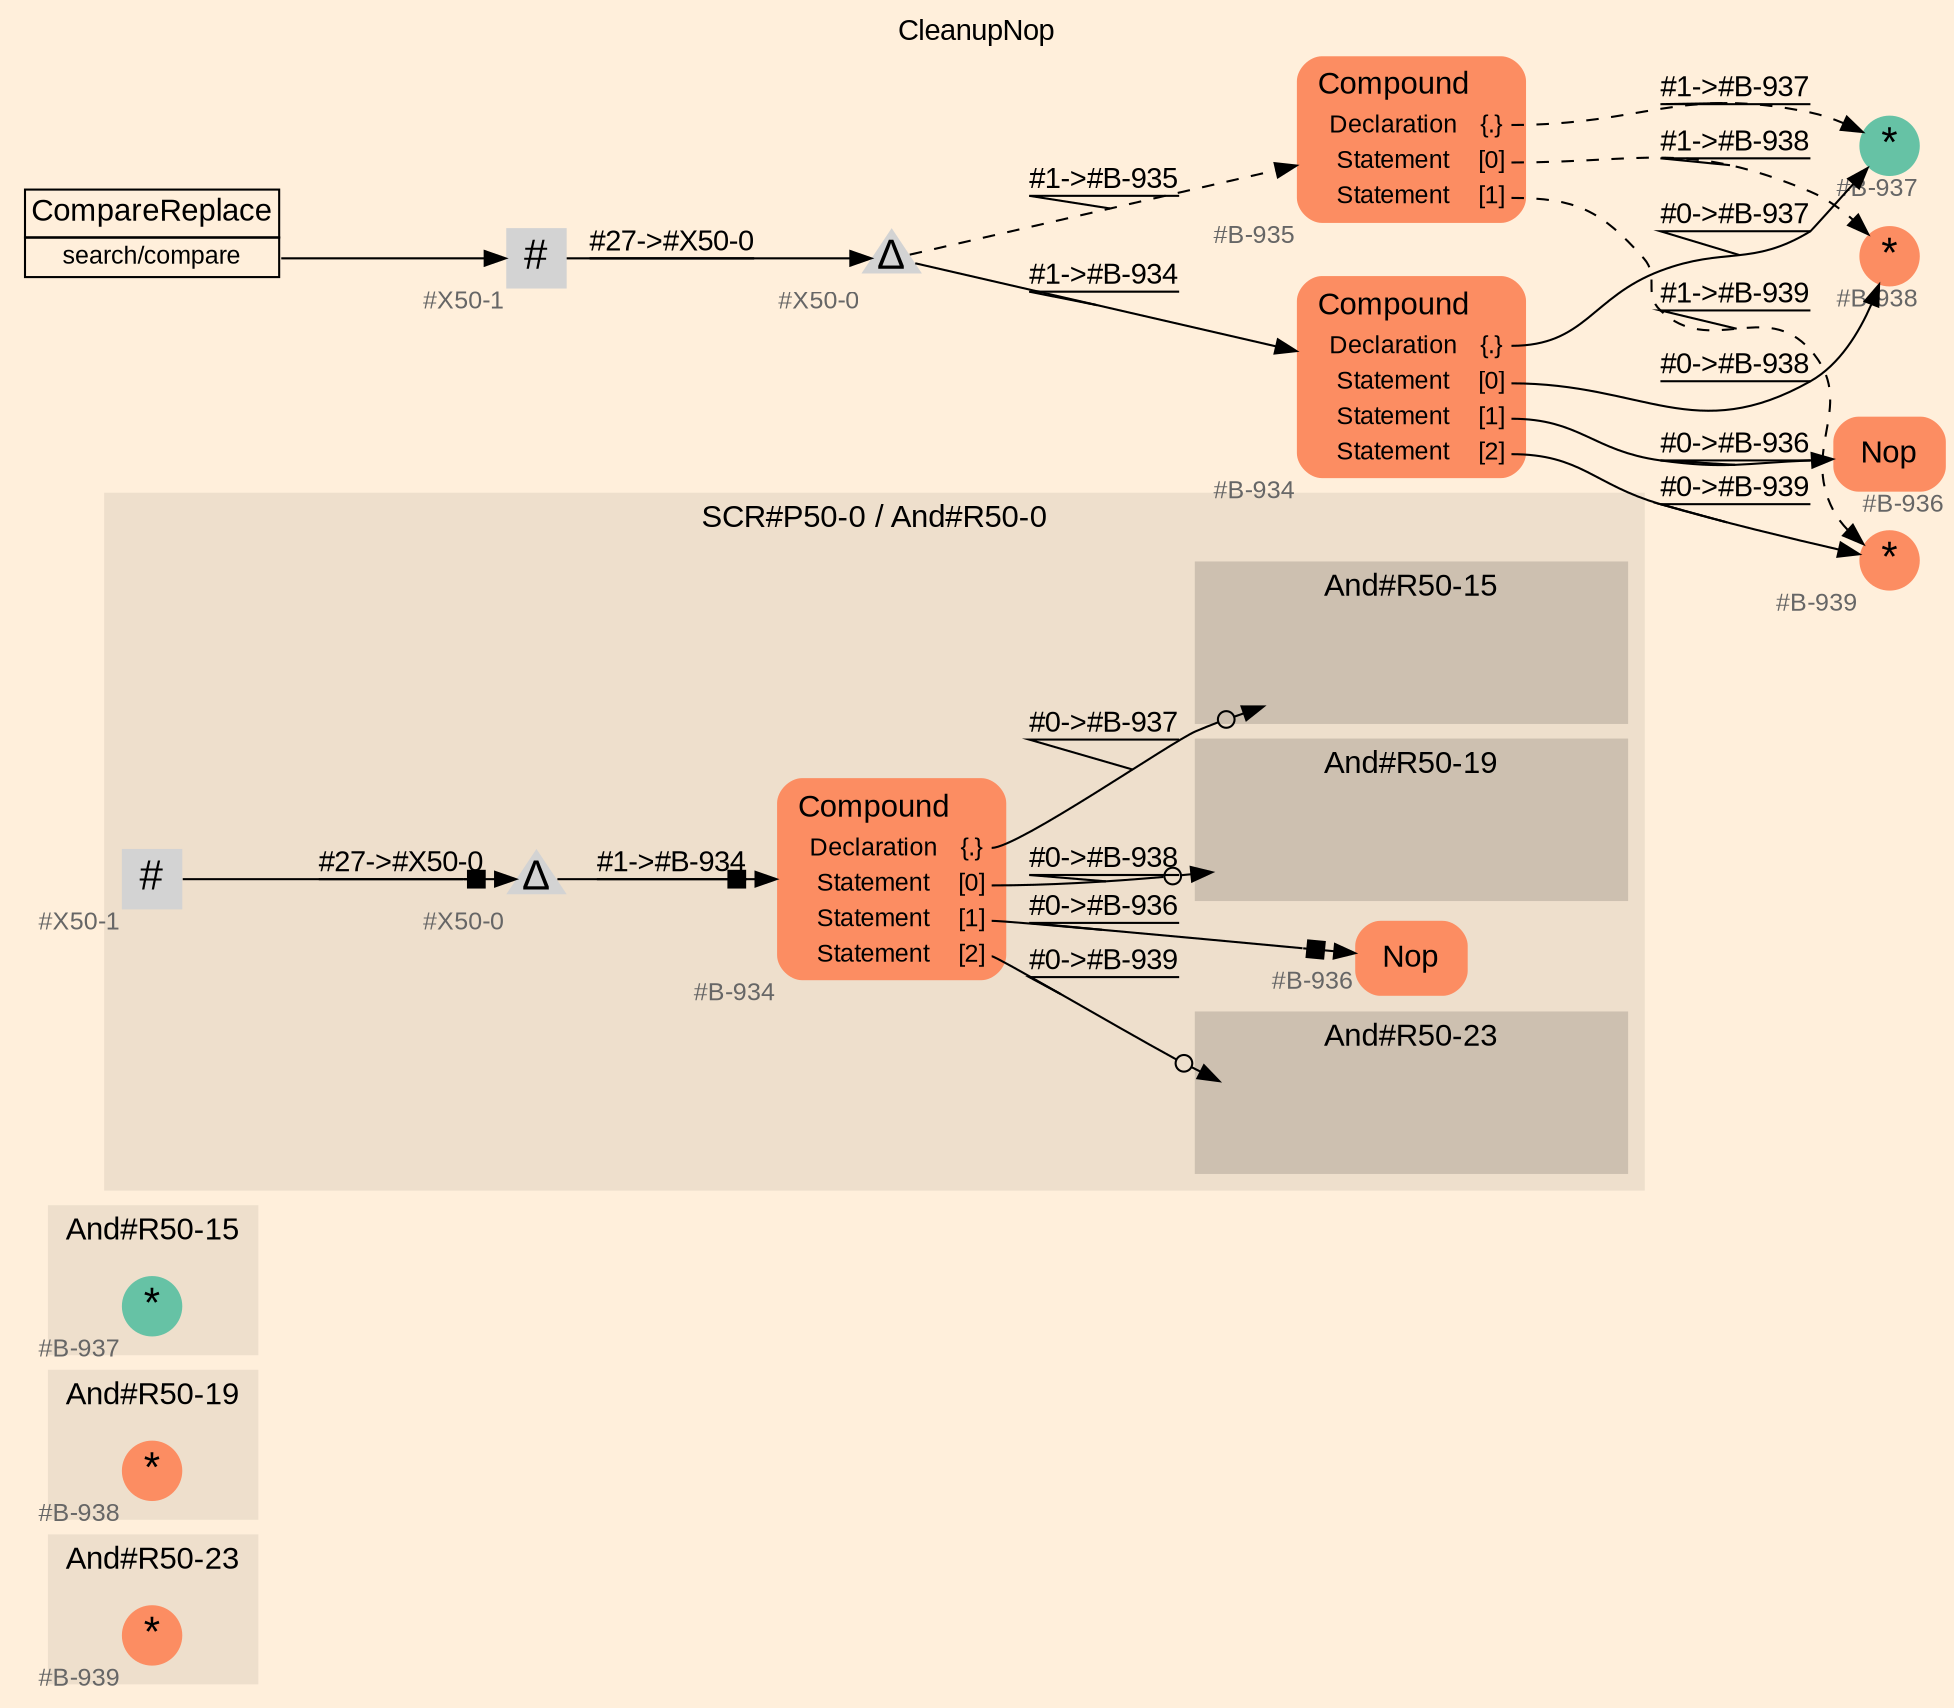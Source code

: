 digraph "CleanupNop" {
label = "CleanupNop"
labelloc = t
graph [
    rankdir = "LR"
    ranksep = 0.3
    bgcolor = antiquewhite1
    color = black
    fontcolor = black
    fontname = "Arial"
];
node [
    fontname = "Arial"
];
edge [
    fontname = "Arial"
];

// -------------------- figure And#R50-23 --------------------
// -------- region And#R50-23 ----------
subgraph "clusterAnd#R50-23" {
    label = "And#R50-23"
    style = "filled"
    color = antiquewhite2
    fontsize = "15"
    // -------- block And#R50-23/#B-939 ----------
    "And#R50-23/#B-939" [
        fillcolor = "/set28/2"
        xlabel = "#B-939"
        fontsize = "12"
        fontcolor = grey40
        shape = "circle"
        label = <<FONT COLOR="black" POINT-SIZE="20">*</FONT>>
        style = "filled"
        penwidth = 0.0
        fixedsize = true
        width = 0.4
        height = 0.4
    ];
    
}


// -------------------- figure And#R50-19 --------------------
// -------- region And#R50-19 ----------
subgraph "clusterAnd#R50-19" {
    label = "And#R50-19"
    style = "filled"
    color = antiquewhite2
    fontsize = "15"
    // -------- block And#R50-19/#B-938 ----------
    "And#R50-19/#B-938" [
        fillcolor = "/set28/2"
        xlabel = "#B-938"
        fontsize = "12"
        fontcolor = grey40
        shape = "circle"
        label = <<FONT COLOR="black" POINT-SIZE="20">*</FONT>>
        style = "filled"
        penwidth = 0.0
        fixedsize = true
        width = 0.4
        height = 0.4
    ];
    
}


// -------------------- figure And#R50-15 --------------------
// -------- region And#R50-15 ----------
subgraph "clusterAnd#R50-15" {
    label = "And#R50-15"
    style = "filled"
    color = antiquewhite2
    fontsize = "15"
    // -------- block And#R50-15/#B-937 ----------
    "And#R50-15/#B-937" [
        fillcolor = "/set28/1"
        xlabel = "#B-937"
        fontsize = "12"
        fontcolor = grey40
        shape = "circle"
        label = <<FONT COLOR="black" POINT-SIZE="20">*</FONT>>
        style = "filled"
        penwidth = 0.0
        fixedsize = true
        width = 0.4
        height = 0.4
    ];
    
}


// -------------------- figure And#R50-0 --------------------
// -------- region And#R50-0 ----------
subgraph "clusterAnd#R50-0" {
    label = "SCR#P50-0 / And#R50-0"
    style = "filled"
    color = antiquewhite2
    fontsize = "15"
    // -------- block And#R50-0/#B-934 ----------
    "And#R50-0/#B-934" [
        fillcolor = "/set28/2"
        xlabel = "#B-934"
        fontsize = "12"
        fontcolor = grey40
        shape = "plaintext"
        label = <<TABLE BORDER="0" CELLBORDER="0" CELLSPACING="0">
         <TR><TD><FONT COLOR="black" POINT-SIZE="15">Compound</FONT></TD></TR>
         <TR><TD><FONT COLOR="black" POINT-SIZE="12">Declaration</FONT></TD><TD PORT="port0"><FONT COLOR="black" POINT-SIZE="12">{.}</FONT></TD></TR>
         <TR><TD><FONT COLOR="black" POINT-SIZE="12">Statement</FONT></TD><TD PORT="port1"><FONT COLOR="black" POINT-SIZE="12">[0]</FONT></TD></TR>
         <TR><TD><FONT COLOR="black" POINT-SIZE="12">Statement</FONT></TD><TD PORT="port2"><FONT COLOR="black" POINT-SIZE="12">[1]</FONT></TD></TR>
         <TR><TD><FONT COLOR="black" POINT-SIZE="12">Statement</FONT></TD><TD PORT="port3"><FONT COLOR="black" POINT-SIZE="12">[2]</FONT></TD></TR>
        </TABLE>>
        style = "rounded,filled"
    ];
    
    // -------- block And#R50-0/#B-936 ----------
    "And#R50-0/#B-936" [
        fillcolor = "/set28/2"
        xlabel = "#B-936"
        fontsize = "12"
        fontcolor = grey40
        shape = "plaintext"
        label = <<TABLE BORDER="0" CELLBORDER="0" CELLSPACING="0">
         <TR><TD><FONT COLOR="black" POINT-SIZE="15">Nop</FONT></TD></TR>
        </TABLE>>
        style = "rounded,filled"
    ];
    
    // -------- block And#R50-0/#X50-0 ----------
    "And#R50-0/#X50-0" [
        xlabel = "#X50-0"
        fontsize = "12"
        fontcolor = grey40
        shape = "triangle"
        label = <<FONT COLOR="black" POINT-SIZE="20">Δ</FONT>>
        style = "filled"
        penwidth = 0.0
        fixedsize = true
        width = 0.4
        height = 0.4
    ];
    
    // -------- block And#R50-0/#X50-1 ----------
    "And#R50-0/#X50-1" [
        xlabel = "#X50-1"
        fontsize = "12"
        fontcolor = grey40
        shape = "square"
        label = <<FONT COLOR="black" POINT-SIZE="20">#</FONT>>
        style = "filled"
        penwidth = 0.0
        fixedsize = true
        width = 0.4
        height = 0.4
    ];
    
    // -------- region And#R50-0/And#R50-15 ----------
    subgraph "clusterAnd#R50-0/And#R50-15" {
        label = "And#R50-15"
        style = "filled"
        color = antiquewhite3
        fontsize = "15"
        // -------- block And#R50-0/And#R50-15/#B-937 ----------
        "And#R50-0/And#R50-15/#B-937" [
            fillcolor = "/set28/1"
            xlabel = "#B-937"
            fontsize = "12"
            fontcolor = grey40
            shape = "none"
            style = "invisible"
        ];
        
    }
    
    // -------- region And#R50-0/And#R50-19 ----------
    subgraph "clusterAnd#R50-0/And#R50-19" {
        label = "And#R50-19"
        style = "filled"
        color = antiquewhite3
        fontsize = "15"
        // -------- block And#R50-0/And#R50-19/#B-938 ----------
        "And#R50-0/And#R50-19/#B-938" [
            fillcolor = "/set28/2"
            xlabel = "#B-938"
            fontsize = "12"
            fontcolor = grey40
            shape = "none"
            style = "invisible"
        ];
        
    }
    
    // -------- region And#R50-0/And#R50-23 ----------
    subgraph "clusterAnd#R50-0/And#R50-23" {
        label = "And#R50-23"
        style = "filled"
        color = antiquewhite3
        fontsize = "15"
        // -------- block And#R50-0/And#R50-23/#B-939 ----------
        "And#R50-0/And#R50-23/#B-939" [
            fillcolor = "/set28/2"
            xlabel = "#B-939"
            fontsize = "12"
            fontcolor = grey40
            shape = "none"
            style = "invisible"
        ];
        
    }
    
}

"And#R50-0/#B-934":port0 -> "And#R50-0/And#R50-15/#B-937" [
    arrowhead="normalnoneodot"
    label = "#0-&gt;#B-937"
    decorate = true
    color = black
    fontcolor = black
];

"And#R50-0/#B-934":port1 -> "And#R50-0/And#R50-19/#B-938" [
    arrowhead="normalnoneodot"
    label = "#0-&gt;#B-938"
    decorate = true
    color = black
    fontcolor = black
];

"And#R50-0/#B-934":port2 -> "And#R50-0/#B-936" [
    arrowhead="normalnonebox"
    label = "#0-&gt;#B-936"
    decorate = true
    color = black
    fontcolor = black
];

"And#R50-0/#B-934":port3 -> "And#R50-0/And#R50-23/#B-939" [
    arrowhead="normalnoneodot"
    label = "#0-&gt;#B-939"
    decorate = true
    color = black
    fontcolor = black
];

"And#R50-0/#X50-0" -> "And#R50-0/#B-934" [
    arrowhead="normalnonebox"
    label = "#1-&gt;#B-934"
    decorate = true
    color = black
    fontcolor = black
];

"And#R50-0/#X50-1" -> "And#R50-0/#X50-0" [
    arrowhead="normalnonebox"
    label = "#27-&gt;#X50-0"
    decorate = true
    color = black
    fontcolor = black
];


// -------------------- transformation figure --------------------
// -------- block CR#X50-2 ----------
"CR#X50-2" [
    fillcolor = antiquewhite1
    fontsize = "12"
    fontcolor = grey40
    shape = "plaintext"
    label = <<TABLE BORDER="0" CELLBORDER="1" CELLSPACING="0">
     <TR><TD><FONT COLOR="black" POINT-SIZE="15">CompareReplace</FONT></TD></TR>
     <TR><TD PORT="port0"><FONT COLOR="black" POINT-SIZE="12">search/compare</FONT></TD></TR>
    </TABLE>>
    style = "filled"
    color = black
];

// -------- block #X50-1 ----------
"#X50-1" [
    xlabel = "#X50-1"
    fontsize = "12"
    fontcolor = grey40
    shape = "square"
    label = <<FONT COLOR="black" POINT-SIZE="20">#</FONT>>
    style = "filled"
    penwidth = 0.0
    fixedsize = true
    width = 0.4
    height = 0.4
];

// -------- block #X50-0 ----------
"#X50-0" [
    xlabel = "#X50-0"
    fontsize = "12"
    fontcolor = grey40
    shape = "triangle"
    label = <<FONT COLOR="black" POINT-SIZE="20">Δ</FONT>>
    style = "filled"
    penwidth = 0.0
    fixedsize = true
    width = 0.4
    height = 0.4
];

// -------- block #B-934 ----------
"#B-934" [
    fillcolor = "/set28/2"
    xlabel = "#B-934"
    fontsize = "12"
    fontcolor = grey40
    shape = "plaintext"
    label = <<TABLE BORDER="0" CELLBORDER="0" CELLSPACING="0">
     <TR><TD><FONT COLOR="black" POINT-SIZE="15">Compound</FONT></TD></TR>
     <TR><TD><FONT COLOR="black" POINT-SIZE="12">Declaration</FONT></TD><TD PORT="port0"><FONT COLOR="black" POINT-SIZE="12">{.}</FONT></TD></TR>
     <TR><TD><FONT COLOR="black" POINT-SIZE="12">Statement</FONT></TD><TD PORT="port1"><FONT COLOR="black" POINT-SIZE="12">[0]</FONT></TD></TR>
     <TR><TD><FONT COLOR="black" POINT-SIZE="12">Statement</FONT></TD><TD PORT="port2"><FONT COLOR="black" POINT-SIZE="12">[1]</FONT></TD></TR>
     <TR><TD><FONT COLOR="black" POINT-SIZE="12">Statement</FONT></TD><TD PORT="port3"><FONT COLOR="black" POINT-SIZE="12">[2]</FONT></TD></TR>
    </TABLE>>
    style = "rounded,filled"
];

// -------- block #B-937 ----------
"#B-937" [
    fillcolor = "/set28/1"
    xlabel = "#B-937"
    fontsize = "12"
    fontcolor = grey40
    shape = "circle"
    label = <<FONT COLOR="black" POINT-SIZE="20">*</FONT>>
    style = "filled"
    penwidth = 0.0
    fixedsize = true
    width = 0.4
    height = 0.4
];

// -------- block #B-938 ----------
"#B-938" [
    fillcolor = "/set28/2"
    xlabel = "#B-938"
    fontsize = "12"
    fontcolor = grey40
    shape = "circle"
    label = <<FONT COLOR="black" POINT-SIZE="20">*</FONT>>
    style = "filled"
    penwidth = 0.0
    fixedsize = true
    width = 0.4
    height = 0.4
];

// -------- block #B-936 ----------
"#B-936" [
    fillcolor = "/set28/2"
    xlabel = "#B-936"
    fontsize = "12"
    fontcolor = grey40
    shape = "plaintext"
    label = <<TABLE BORDER="0" CELLBORDER="0" CELLSPACING="0">
     <TR><TD><FONT COLOR="black" POINT-SIZE="15">Nop</FONT></TD></TR>
    </TABLE>>
    style = "rounded,filled"
];

// -------- block #B-939 ----------
"#B-939" [
    fillcolor = "/set28/2"
    xlabel = "#B-939"
    fontsize = "12"
    fontcolor = grey40
    shape = "circle"
    label = <<FONT COLOR="black" POINT-SIZE="20">*</FONT>>
    style = "filled"
    penwidth = 0.0
    fixedsize = true
    width = 0.4
    height = 0.4
];

// -------- block #B-935 ----------
"#B-935" [
    fillcolor = "/set28/2"
    xlabel = "#B-935"
    fontsize = "12"
    fontcolor = grey40
    shape = "plaintext"
    label = <<TABLE BORDER="0" CELLBORDER="0" CELLSPACING="0">
     <TR><TD><FONT COLOR="black" POINT-SIZE="15">Compound</FONT></TD></TR>
     <TR><TD><FONT COLOR="black" POINT-SIZE="12">Declaration</FONT></TD><TD PORT="port0"><FONT COLOR="black" POINT-SIZE="12">{.}</FONT></TD></TR>
     <TR><TD><FONT COLOR="black" POINT-SIZE="12">Statement</FONT></TD><TD PORT="port1"><FONT COLOR="black" POINT-SIZE="12">[0]</FONT></TD></TR>
     <TR><TD><FONT COLOR="black" POINT-SIZE="12">Statement</FONT></TD><TD PORT="port2"><FONT COLOR="black" POINT-SIZE="12">[1]</FONT></TD></TR>
    </TABLE>>
    style = "rounded,filled"
];

"CR#X50-2":port0 -> "#X50-1" [
    label = ""
    decorate = true
    color = black
    fontcolor = black
];

"#X50-1" -> "#X50-0" [
    label = "#27-&gt;#X50-0"
    decorate = true
    color = black
    fontcolor = black
];

"#X50-0" -> "#B-934" [
    label = "#1-&gt;#B-934"
    decorate = true
    color = black
    fontcolor = black
];

"#X50-0" -> "#B-935" [
    style="dashed"
    label = "#1-&gt;#B-935"
    decorate = true
    color = black
    fontcolor = black
];

"#B-934":port0 -> "#B-937" [
    label = "#0-&gt;#B-937"
    decorate = true
    color = black
    fontcolor = black
];

"#B-934":port1 -> "#B-938" [
    label = "#0-&gt;#B-938"
    decorate = true
    color = black
    fontcolor = black
];

"#B-934":port2 -> "#B-936" [
    label = "#0-&gt;#B-936"
    decorate = true
    color = black
    fontcolor = black
];

"#B-934":port3 -> "#B-939" [
    label = "#0-&gt;#B-939"
    decorate = true
    color = black
    fontcolor = black
];

"#B-935":port0 -> "#B-937" [
    style="dashed"
    label = "#1-&gt;#B-937"
    decorate = true
    color = black
    fontcolor = black
];

"#B-935":port1 -> "#B-938" [
    style="dashed"
    label = "#1-&gt;#B-938"
    decorate = true
    color = black
    fontcolor = black
];

"#B-935":port2 -> "#B-939" [
    style="dashed"
    label = "#1-&gt;#B-939"
    decorate = true
    color = black
    fontcolor = black
];


}
